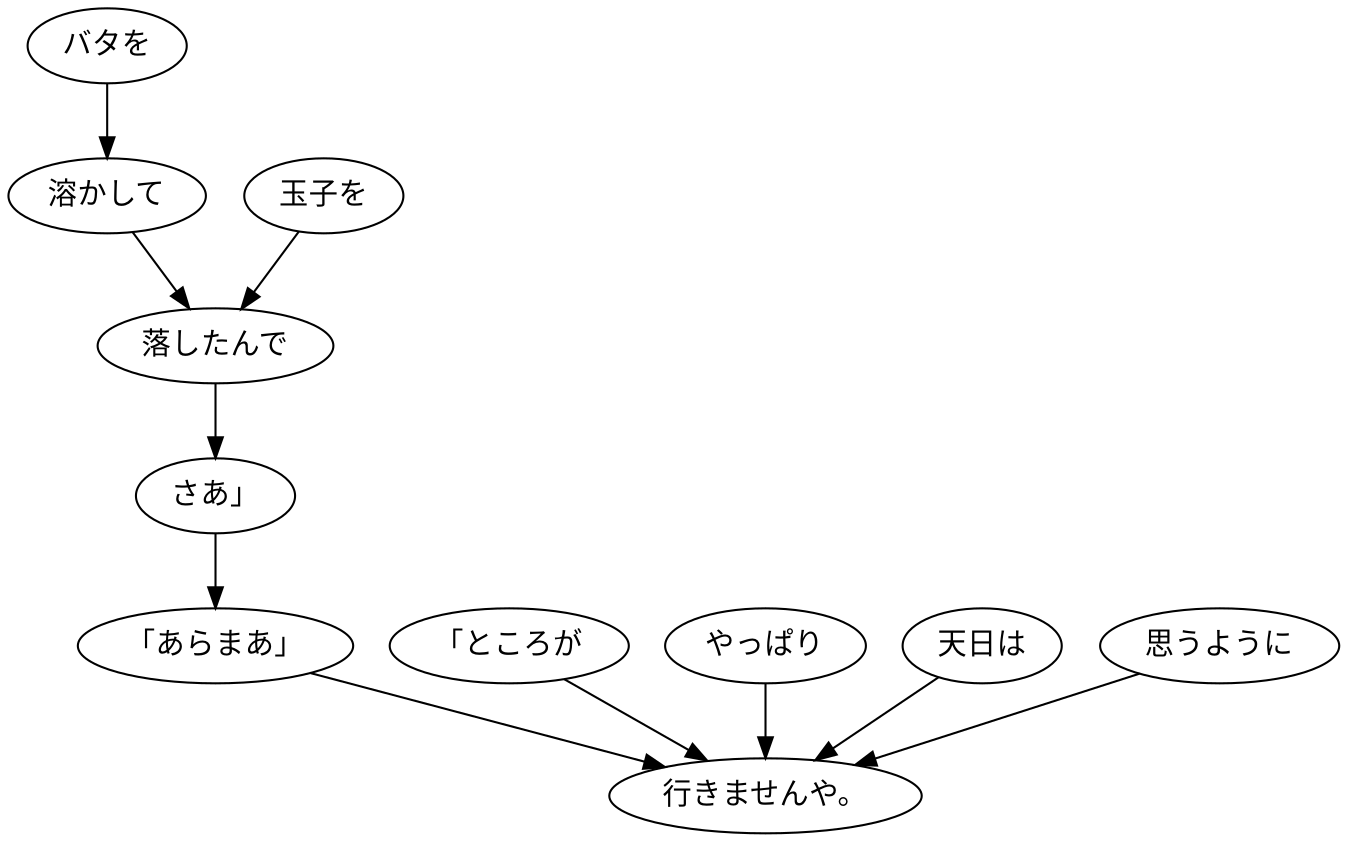 digraph graph3423 {
	node0 [label="バタを"];
	node1 [label="溶かして"];
	node2 [label="玉子を"];
	node3 [label="落したんで"];
	node4 [label="さあ」"];
	node5 [label="「あらまあ」"];
	node6 [label="「ところが"];
	node7 [label="やっぱり"];
	node8 [label="天日は"];
	node9 [label="思うように"];
	node10 [label="行きませんや。"];
	node0 -> node1;
	node1 -> node3;
	node2 -> node3;
	node3 -> node4;
	node4 -> node5;
	node5 -> node10;
	node6 -> node10;
	node7 -> node10;
	node8 -> node10;
	node9 -> node10;
}
